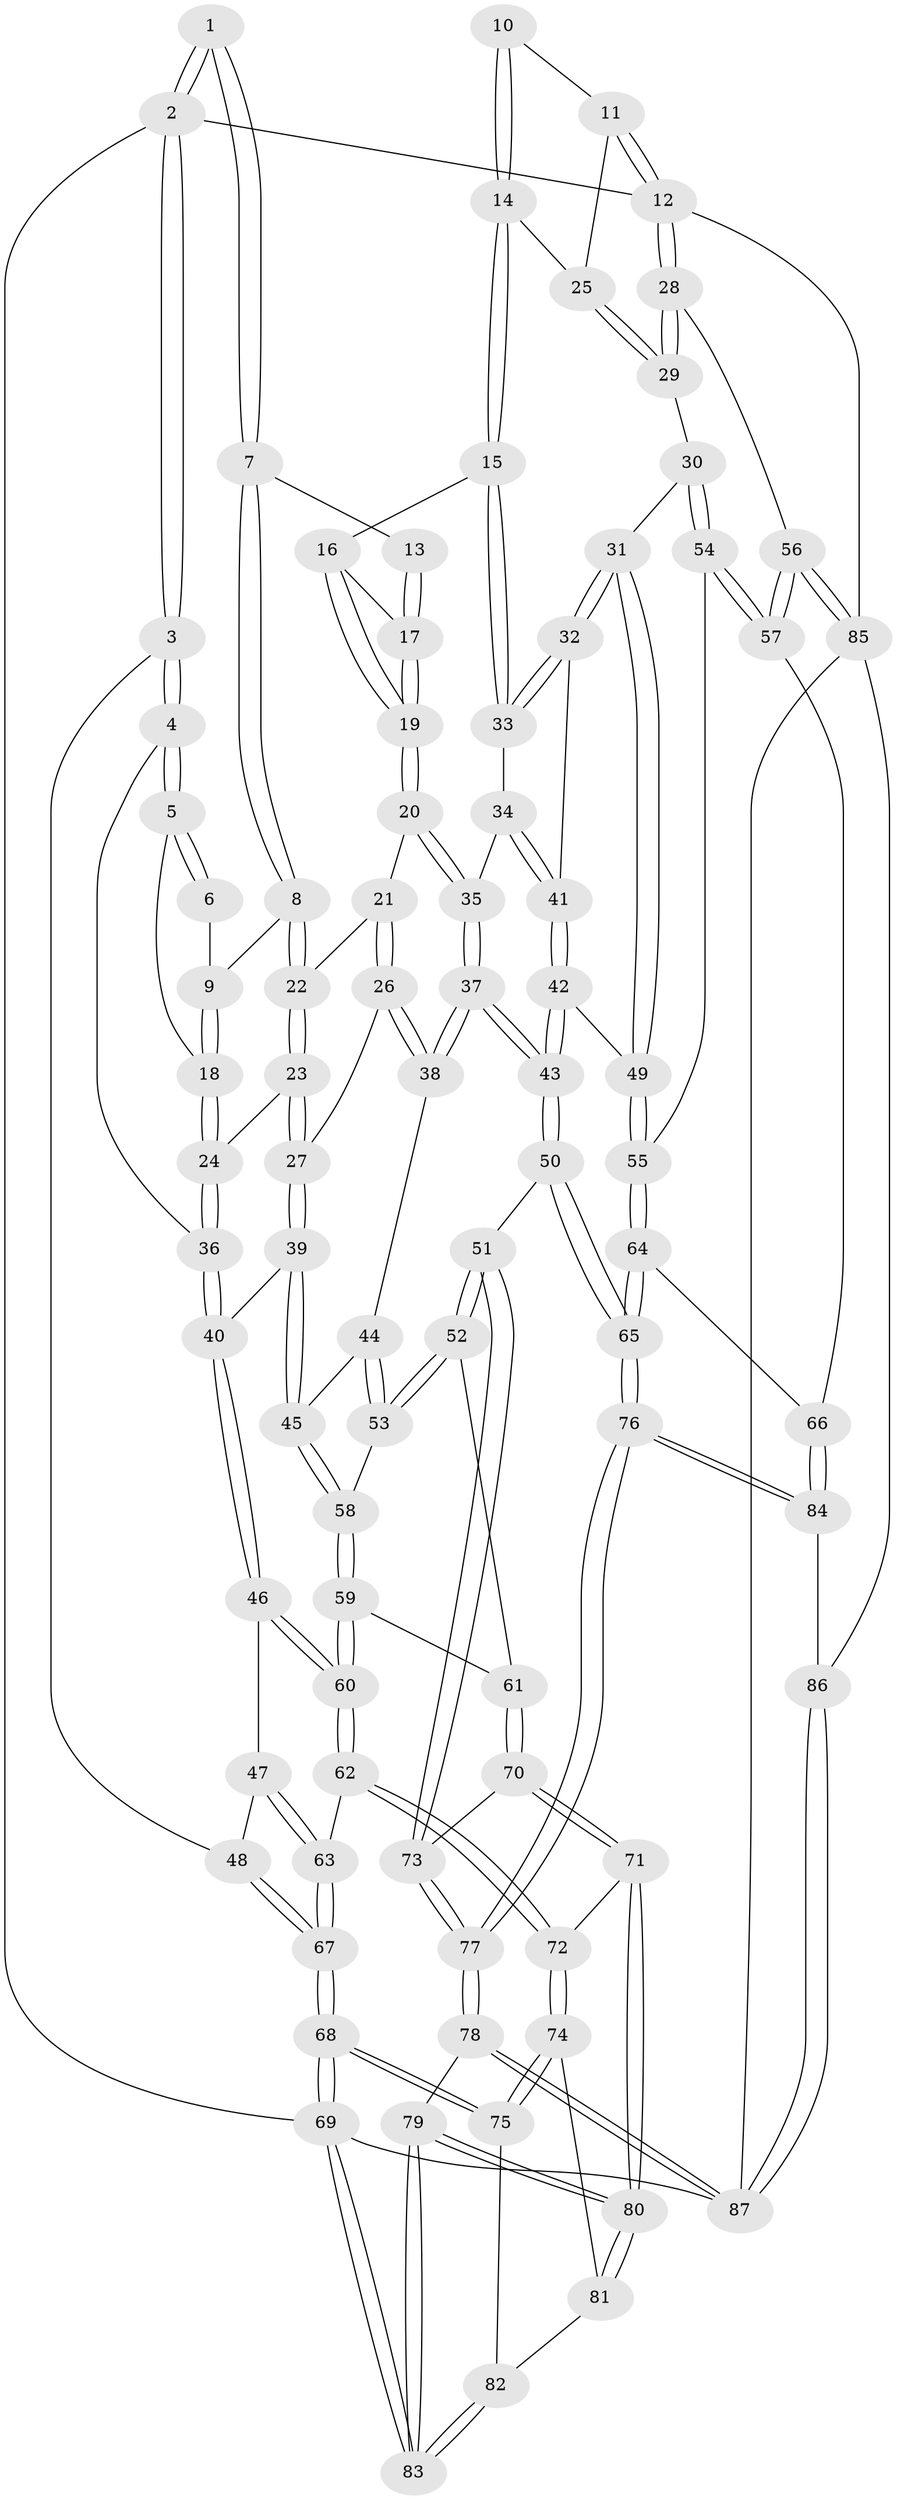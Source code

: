 // Generated by graph-tools (version 1.1) at 2025/27/03/09/25 03:27:14]
// undirected, 87 vertices, 214 edges
graph export_dot {
graph [start="1"]
  node [color=gray90,style=filled];
  1 [pos="+0.2331743498250183+0"];
  2 [pos="+0+0"];
  3 [pos="+0+0.28727731810488716"];
  4 [pos="+0+0.24154782680431783"];
  5 [pos="+0.03223051370562012+0.2082694681883143"];
  6 [pos="+0.13661353560119038+0.04324885069524584"];
  7 [pos="+0.3921103585917625+0"];
  8 [pos="+0.3891177581660481+0"];
  9 [pos="+0.19225750074507542+0.17453504575117793"];
  10 [pos="+0.6818415170966937+0"];
  11 [pos="+1+0"];
  12 [pos="+1+0"];
  13 [pos="+0.64740335171317+0"];
  14 [pos="+0.7964237511598989+0.23930133513610383"];
  15 [pos="+0.7839023975078646+0.25534636217709855"];
  16 [pos="+0.6943395395470631+0.25189617321026586"];
  17 [pos="+0.608915527189018+0.16391998166054933"];
  18 [pos="+0.20813564592976014+0.28357138086405986"];
  19 [pos="+0.5495027070867792+0.2888305067768761"];
  20 [pos="+0.5449820644652612+0.29260510560238"];
  21 [pos="+0.48901921761466766+0.25170061896319795"];
  22 [pos="+0.3842852655508952+0.0638304492926773"];
  23 [pos="+0.26101764020477525+0.28857729108004343"];
  24 [pos="+0.22311462394623813+0.29303783315363074"];
  25 [pos="+0.8818043447281241+0.2425636024174656"];
  26 [pos="+0.32844808015746013+0.3527569612029541"];
  27 [pos="+0.3265897549996173+0.3522613934956823"];
  28 [pos="+1+0.3856536899948596"];
  29 [pos="+1+0.3769071862288597"];
  30 [pos="+0.8687702848291509+0.4582407904906464"];
  31 [pos="+0.8245148888073336+0.4485299808817714"];
  32 [pos="+0.7891761648776701+0.3866906585185505"];
  33 [pos="+0.7819179195390271+0.2642056951186173"];
  34 [pos="+0.6215857824980905+0.3804016365798694"];
  35 [pos="+0.5488314080499446+0.3302423563580929"];
  36 [pos="+0.15766184050815063+0.40034402013440873"];
  37 [pos="+0.4678591600671442+0.42756021868523597"];
  38 [pos="+0.42414859973005564+0.4224104076465216"];
  39 [pos="+0.25973301971716695+0.5221951631964963"];
  40 [pos="+0.13523418740393797+0.46537371615596196"];
  41 [pos="+0.6448074932123544+0.4227365062839022"];
  42 [pos="+0.6411401759408802+0.5450140610043491"];
  43 [pos="+0.5517862706957748+0.6021740058975616"];
  44 [pos="+0.3978892477052583+0.46025556737194795"];
  45 [pos="+0.26148861878158103+0.5248952649980492"];
  46 [pos="+0.0695161797440535+0.49515847960025755"];
  47 [pos="+0+0.4513778340736123"];
  48 [pos="+0+0.4162935866312257"];
  49 [pos="+0.7253889247567703+0.551098581958598"];
  50 [pos="+0.5294258186609978+0.6479634875315836"];
  51 [pos="+0.4800580474368786+0.6428646286068413"];
  52 [pos="+0.4406623518202022+0.6312929579448473"];
  53 [pos="+0.3750218214372948+0.5706524699385418"];
  54 [pos="+0.8967138338154039+0.6195302314953889"];
  55 [pos="+0.794195262848416+0.6354338841946631"];
  56 [pos="+1+0.6847048434487724"];
  57 [pos="+1+0.6958776827368716"];
  58 [pos="+0.264328449278527+0.5324967975165383"];
  59 [pos="+0.2433787823815415+0.6059418612206686"];
  60 [pos="+0.11802300449894428+0.6770799550435519"];
  61 [pos="+0.3013524518828337+0.6787157891775424"];
  62 [pos="+0.11535535639349753+0.6852234776794713"];
  63 [pos="+0.05819249444344204+0.6838857506910005"];
  64 [pos="+0.7877204434791792+0.6556222418424569"];
  65 [pos="+0.589750609241607+0.836558687252511"];
  66 [pos="+0.8635243370008447+0.8192461759939605"];
  67 [pos="+0+0.7211650954126992"];
  68 [pos="+0+0.8199682347442869"];
  69 [pos="+0+1"];
  70 [pos="+0.28283303793271175+0.7479502484014013"];
  71 [pos="+0.24449439257385855+0.7679944016758984"];
  72 [pos="+0.11827496547894266+0.6946140869706626"];
  73 [pos="+0.33371802454080424+0.7707697932629117"];
  74 [pos="+0.08841944302828189+0.7866340152764725"];
  75 [pos="+0+0.8214639327645166"];
  76 [pos="+0.5923952129379558+0.8928951503322705"];
  77 [pos="+0.5304556311467887+1"];
  78 [pos="+0.5039567936213684+1"];
  79 [pos="+0.28360580895130394+1"];
  80 [pos="+0.2250745210520049+0.8919737765763336"];
  81 [pos="+0.0909467701049015+0.7958689604068139"];
  82 [pos="+0.06718806660050487+0.8776901647878773"];
  83 [pos="+0.15617271887678133+1"];
  84 [pos="+0.8383475081570928+0.8528653432160096"];
  85 [pos="+1+0.9819541567120151"];
  86 [pos="+0.8808182586935502+0.9117644349868396"];
  87 [pos="+0.930922941917492+1"];
  1 -- 2;
  1 -- 2;
  1 -- 7;
  1 -- 7;
  2 -- 3;
  2 -- 3;
  2 -- 12;
  2 -- 69;
  3 -- 4;
  3 -- 4;
  3 -- 48;
  4 -- 5;
  4 -- 5;
  4 -- 36;
  5 -- 6;
  5 -- 6;
  5 -- 18;
  6 -- 9;
  7 -- 8;
  7 -- 8;
  7 -- 13;
  8 -- 9;
  8 -- 22;
  8 -- 22;
  9 -- 18;
  9 -- 18;
  10 -- 11;
  10 -- 14;
  10 -- 14;
  11 -- 12;
  11 -- 12;
  11 -- 25;
  12 -- 28;
  12 -- 28;
  12 -- 85;
  13 -- 17;
  13 -- 17;
  14 -- 15;
  14 -- 15;
  14 -- 25;
  15 -- 16;
  15 -- 33;
  15 -- 33;
  16 -- 17;
  16 -- 19;
  16 -- 19;
  17 -- 19;
  17 -- 19;
  18 -- 24;
  18 -- 24;
  19 -- 20;
  19 -- 20;
  20 -- 21;
  20 -- 35;
  20 -- 35;
  21 -- 22;
  21 -- 26;
  21 -- 26;
  22 -- 23;
  22 -- 23;
  23 -- 24;
  23 -- 27;
  23 -- 27;
  24 -- 36;
  24 -- 36;
  25 -- 29;
  25 -- 29;
  26 -- 27;
  26 -- 38;
  26 -- 38;
  27 -- 39;
  27 -- 39;
  28 -- 29;
  28 -- 29;
  28 -- 56;
  29 -- 30;
  30 -- 31;
  30 -- 54;
  30 -- 54;
  31 -- 32;
  31 -- 32;
  31 -- 49;
  31 -- 49;
  32 -- 33;
  32 -- 33;
  32 -- 41;
  33 -- 34;
  34 -- 35;
  34 -- 41;
  34 -- 41;
  35 -- 37;
  35 -- 37;
  36 -- 40;
  36 -- 40;
  37 -- 38;
  37 -- 38;
  37 -- 43;
  37 -- 43;
  38 -- 44;
  39 -- 40;
  39 -- 45;
  39 -- 45;
  40 -- 46;
  40 -- 46;
  41 -- 42;
  41 -- 42;
  42 -- 43;
  42 -- 43;
  42 -- 49;
  43 -- 50;
  43 -- 50;
  44 -- 45;
  44 -- 53;
  44 -- 53;
  45 -- 58;
  45 -- 58;
  46 -- 47;
  46 -- 60;
  46 -- 60;
  47 -- 48;
  47 -- 63;
  47 -- 63;
  48 -- 67;
  48 -- 67;
  49 -- 55;
  49 -- 55;
  50 -- 51;
  50 -- 65;
  50 -- 65;
  51 -- 52;
  51 -- 52;
  51 -- 73;
  51 -- 73;
  52 -- 53;
  52 -- 53;
  52 -- 61;
  53 -- 58;
  54 -- 55;
  54 -- 57;
  54 -- 57;
  55 -- 64;
  55 -- 64;
  56 -- 57;
  56 -- 57;
  56 -- 85;
  56 -- 85;
  57 -- 66;
  58 -- 59;
  58 -- 59;
  59 -- 60;
  59 -- 60;
  59 -- 61;
  60 -- 62;
  60 -- 62;
  61 -- 70;
  61 -- 70;
  62 -- 63;
  62 -- 72;
  62 -- 72;
  63 -- 67;
  63 -- 67;
  64 -- 65;
  64 -- 65;
  64 -- 66;
  65 -- 76;
  65 -- 76;
  66 -- 84;
  66 -- 84;
  67 -- 68;
  67 -- 68;
  68 -- 69;
  68 -- 69;
  68 -- 75;
  68 -- 75;
  69 -- 83;
  69 -- 83;
  69 -- 87;
  70 -- 71;
  70 -- 71;
  70 -- 73;
  71 -- 72;
  71 -- 80;
  71 -- 80;
  72 -- 74;
  72 -- 74;
  73 -- 77;
  73 -- 77;
  74 -- 75;
  74 -- 75;
  74 -- 81;
  75 -- 82;
  76 -- 77;
  76 -- 77;
  76 -- 84;
  76 -- 84;
  77 -- 78;
  77 -- 78;
  78 -- 79;
  78 -- 87;
  78 -- 87;
  79 -- 80;
  79 -- 80;
  79 -- 83;
  79 -- 83;
  80 -- 81;
  80 -- 81;
  81 -- 82;
  82 -- 83;
  82 -- 83;
  84 -- 86;
  85 -- 86;
  85 -- 87;
  86 -- 87;
  86 -- 87;
}
